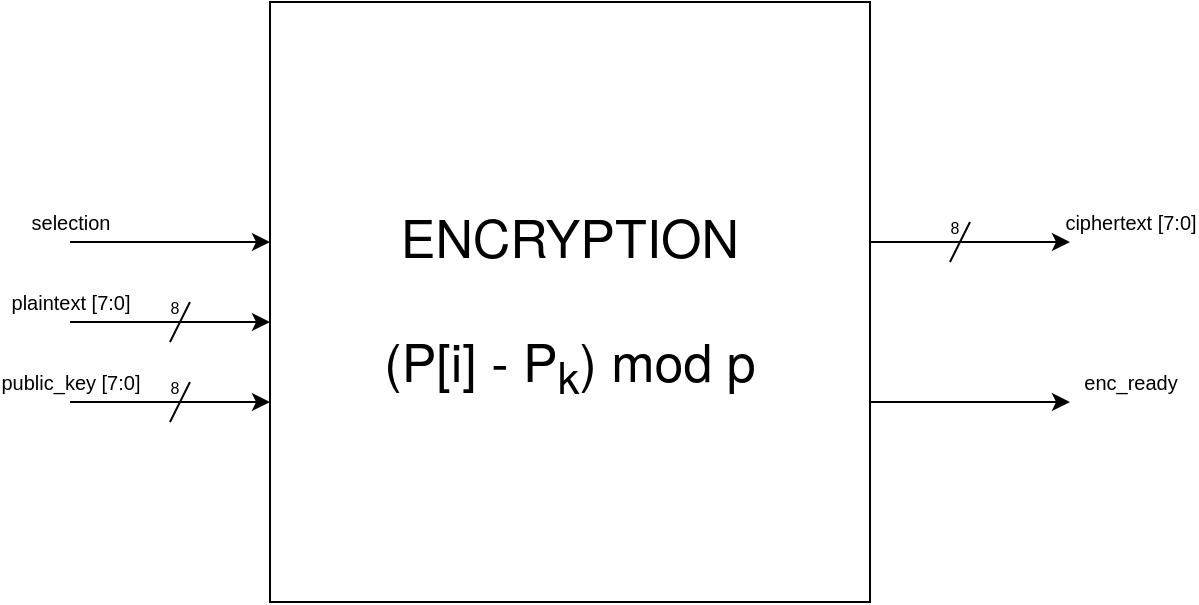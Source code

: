 <mxfile version="20.8.1" type="device"><diagram id="M461wpIUfDeF2jwGqMMH" name="Pagina-1"><mxGraphModel dx="1095" dy="692" grid="1" gridSize="10" guides="1" tooltips="1" connect="1" arrows="1" fold="1" page="1" pageScale="1" pageWidth="827" pageHeight="1169" math="0" shadow="0"><root><mxCell id="0"/><mxCell id="1" parent="0"/><mxCell id="MR9qhwA7fvAtLzlXul_z-1" value="" style="rounded=0;whiteSpace=wrap;html=1;" parent="1" vertex="1"><mxGeometry x="350" y="400" width="120" height="60" as="geometry"/></mxCell><mxCell id="MR9qhwA7fvAtLzlXul_z-2" value="&lt;font data-font-src=&quot;https://fonts.googleapis.com/css?family=Helvetica+Neue&quot; face=&quot;Helvetica Neue&quot; style=&quot;font-size: 26px;&quot;&gt;ENCRYPTION&lt;br&gt;&lt;br&gt;(P[i] - P&lt;sub&gt;k&lt;/sub&gt;) mod p&lt;br&gt;&lt;/font&gt;" style="whiteSpace=wrap;html=1;aspect=fixed;rounded=0;strokeWidth=1;" parent="1" vertex="1"><mxGeometry x="260" y="160" width="300" height="300" as="geometry"/></mxCell><mxCell id="MR9qhwA7fvAtLzlXul_z-9" value="" style="endArrow=classic;html=1;rounded=0;fontSize=40;" parent="1" edge="1"><mxGeometry relative="1" as="geometry"><mxPoint x="160" y="320" as="sourcePoint"/><mxPoint x="260" y="320" as="targetPoint"/></mxGeometry></mxCell><mxCell id="MR9qhwA7fvAtLzlXul_z-10" value="plaintext [7:0]" style="edgeLabel;resizable=0;html=1;align=center;verticalAlign=middle;rounded=1;strokeWidth=1;fontSize=10;" parent="MR9qhwA7fvAtLzlXul_z-9" connectable="0" vertex="1"><mxGeometry relative="1" as="geometry"><mxPoint x="-50" y="-10" as="offset"/></mxGeometry></mxCell><mxCell id="MR9qhwA7fvAtLzlXul_z-11" value="" style="endArrow=classic;html=1;rounded=0;fontSize=40;" parent="1" edge="1"><mxGeometry relative="1" as="geometry"><mxPoint x="160" y="280" as="sourcePoint"/><mxPoint x="260" y="280" as="targetPoint"/></mxGeometry></mxCell><mxCell id="MR9qhwA7fvAtLzlXul_z-12" value="selection" style="edgeLabel;resizable=0;html=1;align=center;verticalAlign=middle;rounded=1;strokeWidth=1;fontSize=10;" parent="MR9qhwA7fvAtLzlXul_z-11" connectable="0" vertex="1"><mxGeometry relative="1" as="geometry"><mxPoint x="-50" y="-10" as="offset"/></mxGeometry></mxCell><mxCell id="MR9qhwA7fvAtLzlXul_z-19" value="" style="endArrow=classic;html=1;rounded=0;fontSize=40;" parent="1" edge="1"><mxGeometry relative="1" as="geometry"><mxPoint x="560" y="360" as="sourcePoint"/><mxPoint x="660" y="360" as="targetPoint"/></mxGeometry></mxCell><mxCell id="MR9qhwA7fvAtLzlXul_z-20" value="enc_ready" style="edgeLabel;resizable=0;html=1;align=center;verticalAlign=middle;rounded=1;strokeWidth=1;fontSize=10;" parent="MR9qhwA7fvAtLzlXul_z-19" connectable="0" vertex="1"><mxGeometry relative="1" as="geometry"><mxPoint x="80" y="-10" as="offset"/></mxGeometry></mxCell><mxCell id="MR9qhwA7fvAtLzlXul_z-21" value="" style="endArrow=classic;html=1;rounded=0;fontSize=40;" parent="1" edge="1"><mxGeometry relative="1" as="geometry"><mxPoint x="560" y="280" as="sourcePoint"/><mxPoint x="660" y="280" as="targetPoint"/></mxGeometry></mxCell><mxCell id="MR9qhwA7fvAtLzlXul_z-22" value="ciphertext [7:0]" style="edgeLabel;resizable=0;html=1;align=center;verticalAlign=middle;rounded=1;strokeWidth=1;fontSize=10;" parent="MR9qhwA7fvAtLzlXul_z-21" connectable="0" vertex="1"><mxGeometry relative="1" as="geometry"><mxPoint x="80" y="-10" as="offset"/></mxGeometry></mxCell><mxCell id="MR9qhwA7fvAtLzlXul_z-25" value="" style="endArrow=classic;html=1;rounded=0;fontSize=40;" parent="1" edge="1"><mxGeometry relative="1" as="geometry"><mxPoint x="160" y="360" as="sourcePoint"/><mxPoint x="260" y="360" as="targetPoint"/></mxGeometry></mxCell><mxCell id="MR9qhwA7fvAtLzlXul_z-26" value="public_key [7:0]" style="edgeLabel;resizable=0;html=1;align=center;verticalAlign=middle;rounded=1;strokeWidth=1;fontSize=10;" parent="MR9qhwA7fvAtLzlXul_z-25" connectable="0" vertex="1"><mxGeometry relative="1" as="geometry"><mxPoint x="-50" y="-10" as="offset"/></mxGeometry></mxCell><mxCell id="kY0gPQyHhhwY5QpQ17Ka-1" value="" style="endArrow=none;html=1;rounded=0;fontSize=26;" edge="1" parent="1"><mxGeometry width="50" height="50" relative="1" as="geometry"><mxPoint x="210" y="370" as="sourcePoint"/><mxPoint x="220" y="350" as="targetPoint"/></mxGeometry></mxCell><mxCell id="kY0gPQyHhhwY5QpQ17Ka-2" value="&lt;font style=&quot;font-size: 8px;&quot;&gt;8&lt;/font&gt;" style="edgeLabel;html=1;align=center;verticalAlign=middle;resizable=0;points=[];fontSize=26;labelBackgroundColor=none;" vertex="1" connectable="0" parent="kY0gPQyHhhwY5QpQ17Ka-1"><mxGeometry x="0.274" y="1" relative="1" as="geometry"><mxPoint x="-4" y="-10" as="offset"/></mxGeometry></mxCell><mxCell id="kY0gPQyHhhwY5QpQ17Ka-3" value="" style="endArrow=none;html=1;rounded=0;fontSize=26;" edge="1" parent="1"><mxGeometry width="50" height="50" relative="1" as="geometry"><mxPoint x="210" y="330" as="sourcePoint"/><mxPoint x="220" y="310" as="targetPoint"/></mxGeometry></mxCell><mxCell id="kY0gPQyHhhwY5QpQ17Ka-4" value="&lt;font style=&quot;font-size: 8px;&quot;&gt;8&lt;/font&gt;" style="edgeLabel;html=1;align=center;verticalAlign=middle;resizable=0;points=[];fontSize=26;labelBackgroundColor=none;" vertex="1" connectable="0" parent="kY0gPQyHhhwY5QpQ17Ka-3"><mxGeometry x="0.274" y="1" relative="1" as="geometry"><mxPoint x="-4" y="-10" as="offset"/></mxGeometry></mxCell><mxCell id="kY0gPQyHhhwY5QpQ17Ka-5" value="" style="endArrow=none;html=1;rounded=0;fontSize=26;" edge="1" parent="1"><mxGeometry width="50" height="50" relative="1" as="geometry"><mxPoint x="600" y="290" as="sourcePoint"/><mxPoint x="610" y="270" as="targetPoint"/></mxGeometry></mxCell><mxCell id="kY0gPQyHhhwY5QpQ17Ka-6" value="&lt;font style=&quot;font-size: 8px;&quot;&gt;8&lt;/font&gt;" style="edgeLabel;html=1;align=center;verticalAlign=middle;resizable=0;points=[];fontSize=26;labelBackgroundColor=none;" vertex="1" connectable="0" parent="kY0gPQyHhhwY5QpQ17Ka-5"><mxGeometry x="0.274" y="1" relative="1" as="geometry"><mxPoint x="-4" y="-10" as="offset"/></mxGeometry></mxCell></root></mxGraphModel></diagram></mxfile>